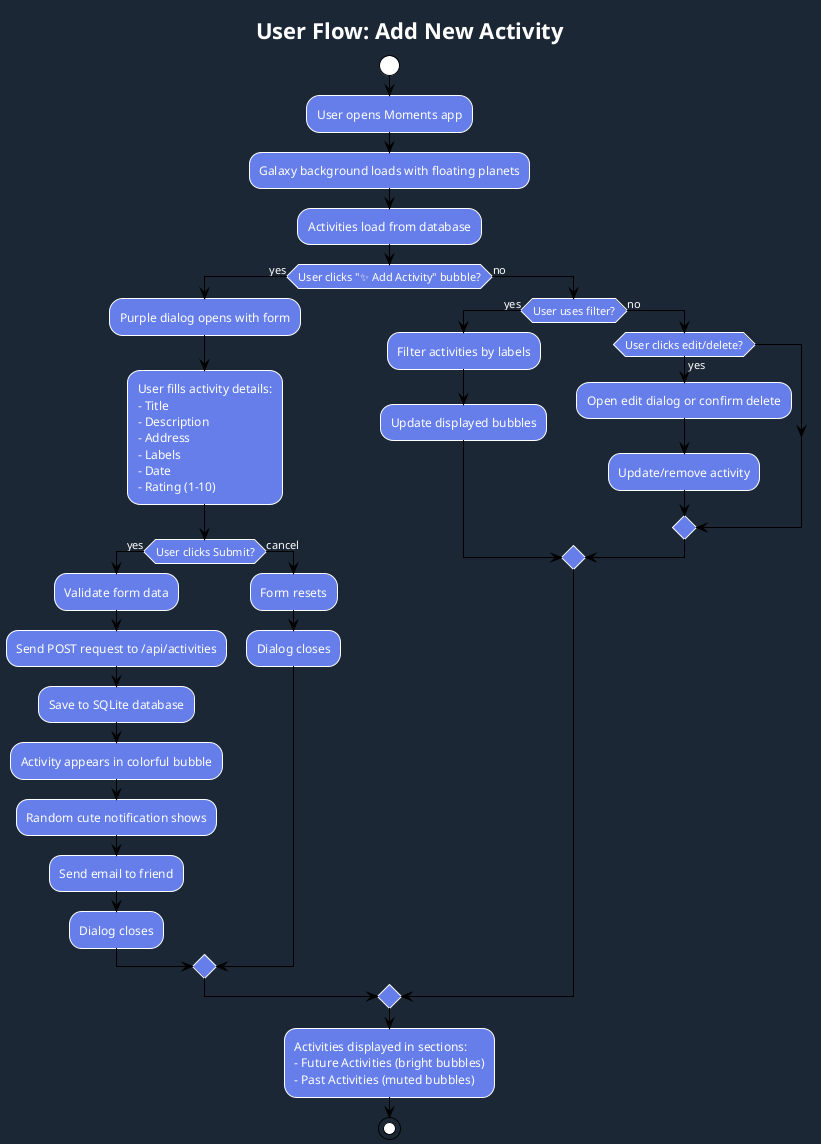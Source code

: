@startuml User Flow - Add Activity

!theme plain
skinparam backgroundColor #1b2735
skinparam defaultFontColor white
skinparam activityBackgroundColor #667eea
skinparam activityBorderColor white

title User Flow: Add New Activity

start

:User opens Moments app;
:Galaxy background loads with floating planets;
:Activities load from database;

if (User clicks "✨ Add Activity" bubble?) then (yes)
  :Purple dialog opens with form;
  :User fills activity details:
  - Title
  - Description  
  - Address
  - Labels
  - Date
  - Rating (1-10);
  
  if (User clicks Submit?) then (yes)
    :Validate form data;
    :Send POST request to /api/activities;
    :Save to SQLite database;
    :Activity appears in colorful bubble;
    :Random cute notification shows;
    :Send email to friend;
    :Dialog closes;
  else (cancel)
    :Form resets;
    :Dialog closes;
  endif
  
else (no)
  if (User uses filter?) then (yes)
    :Filter activities by labels;
    :Update displayed bubbles;
  else (no)
    if (User clicks edit/delete?) then (yes)
      :Open edit dialog or confirm delete;
      :Update/remove activity;
    endif
  endif
endif

:Activities displayed in sections:
- Future Activities (bright bubbles)
- Past Activities (muted bubbles);

stop

@enduml